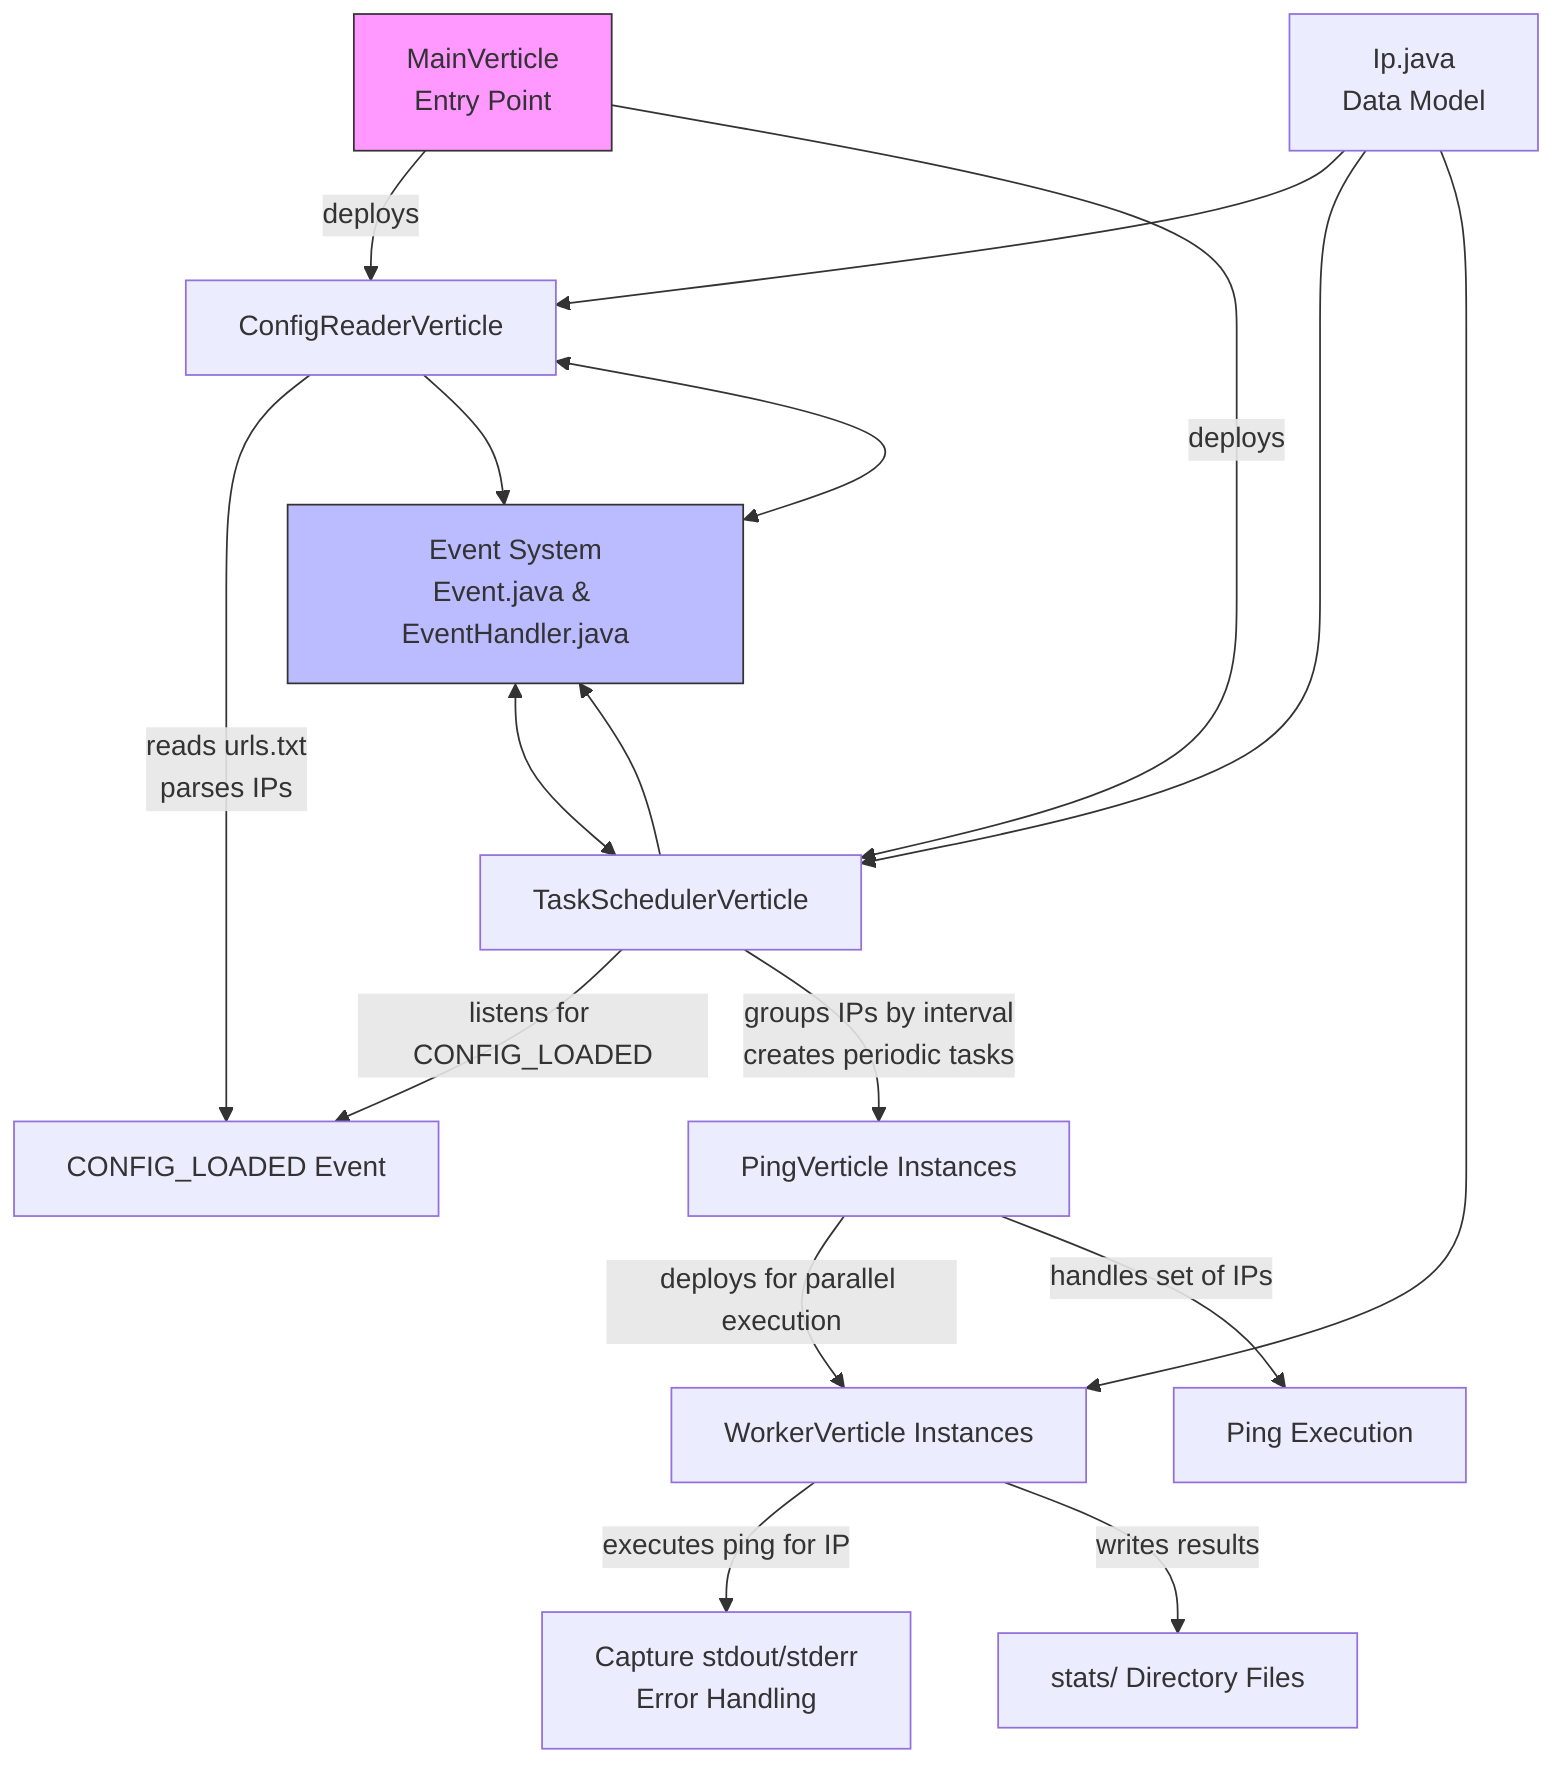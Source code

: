 flowchart TD
    A[MainVerticle<br/>Entry Point] -->|deploys| B[ConfigReaderVerticle]
    A -->|deploys| C[TaskSchedulerVerticle]
    
    B -->|reads urls.txt<br/>parses IPs| D[CONFIG_LOADED Event]
    B --> EventSystem
    
    C -->|listens for CONFIG_LOADED| D
    C -->|groups IPs by interval<br/>creates periodic tasks| E[PingVerticle Instances]
    C --> EventSystem
    
    E -->|deploys for parallel execution| F[WorkerVerticle Instances]
    E -->|handles set of IPs| G[Ping Execution]
    
    F -->|executes ping for IP| H[Capture stdout/stderr<br/>Error Handling]
    F -->|writes results| I[stats/ Directory Files]
    
    EventSystem[Event System<br/>Event.java & EventHandler.java]
    EventSystem <--> B
    EventSystem <--> C
    
    IpModel[Ip.java<br/>Data Model]
    IpModel --> B
    IpModel --> C
    IpModel --> F
    
    style A fill:#f9f,stroke:#333
    style EventSystem fill:#bbf,stroke:#333